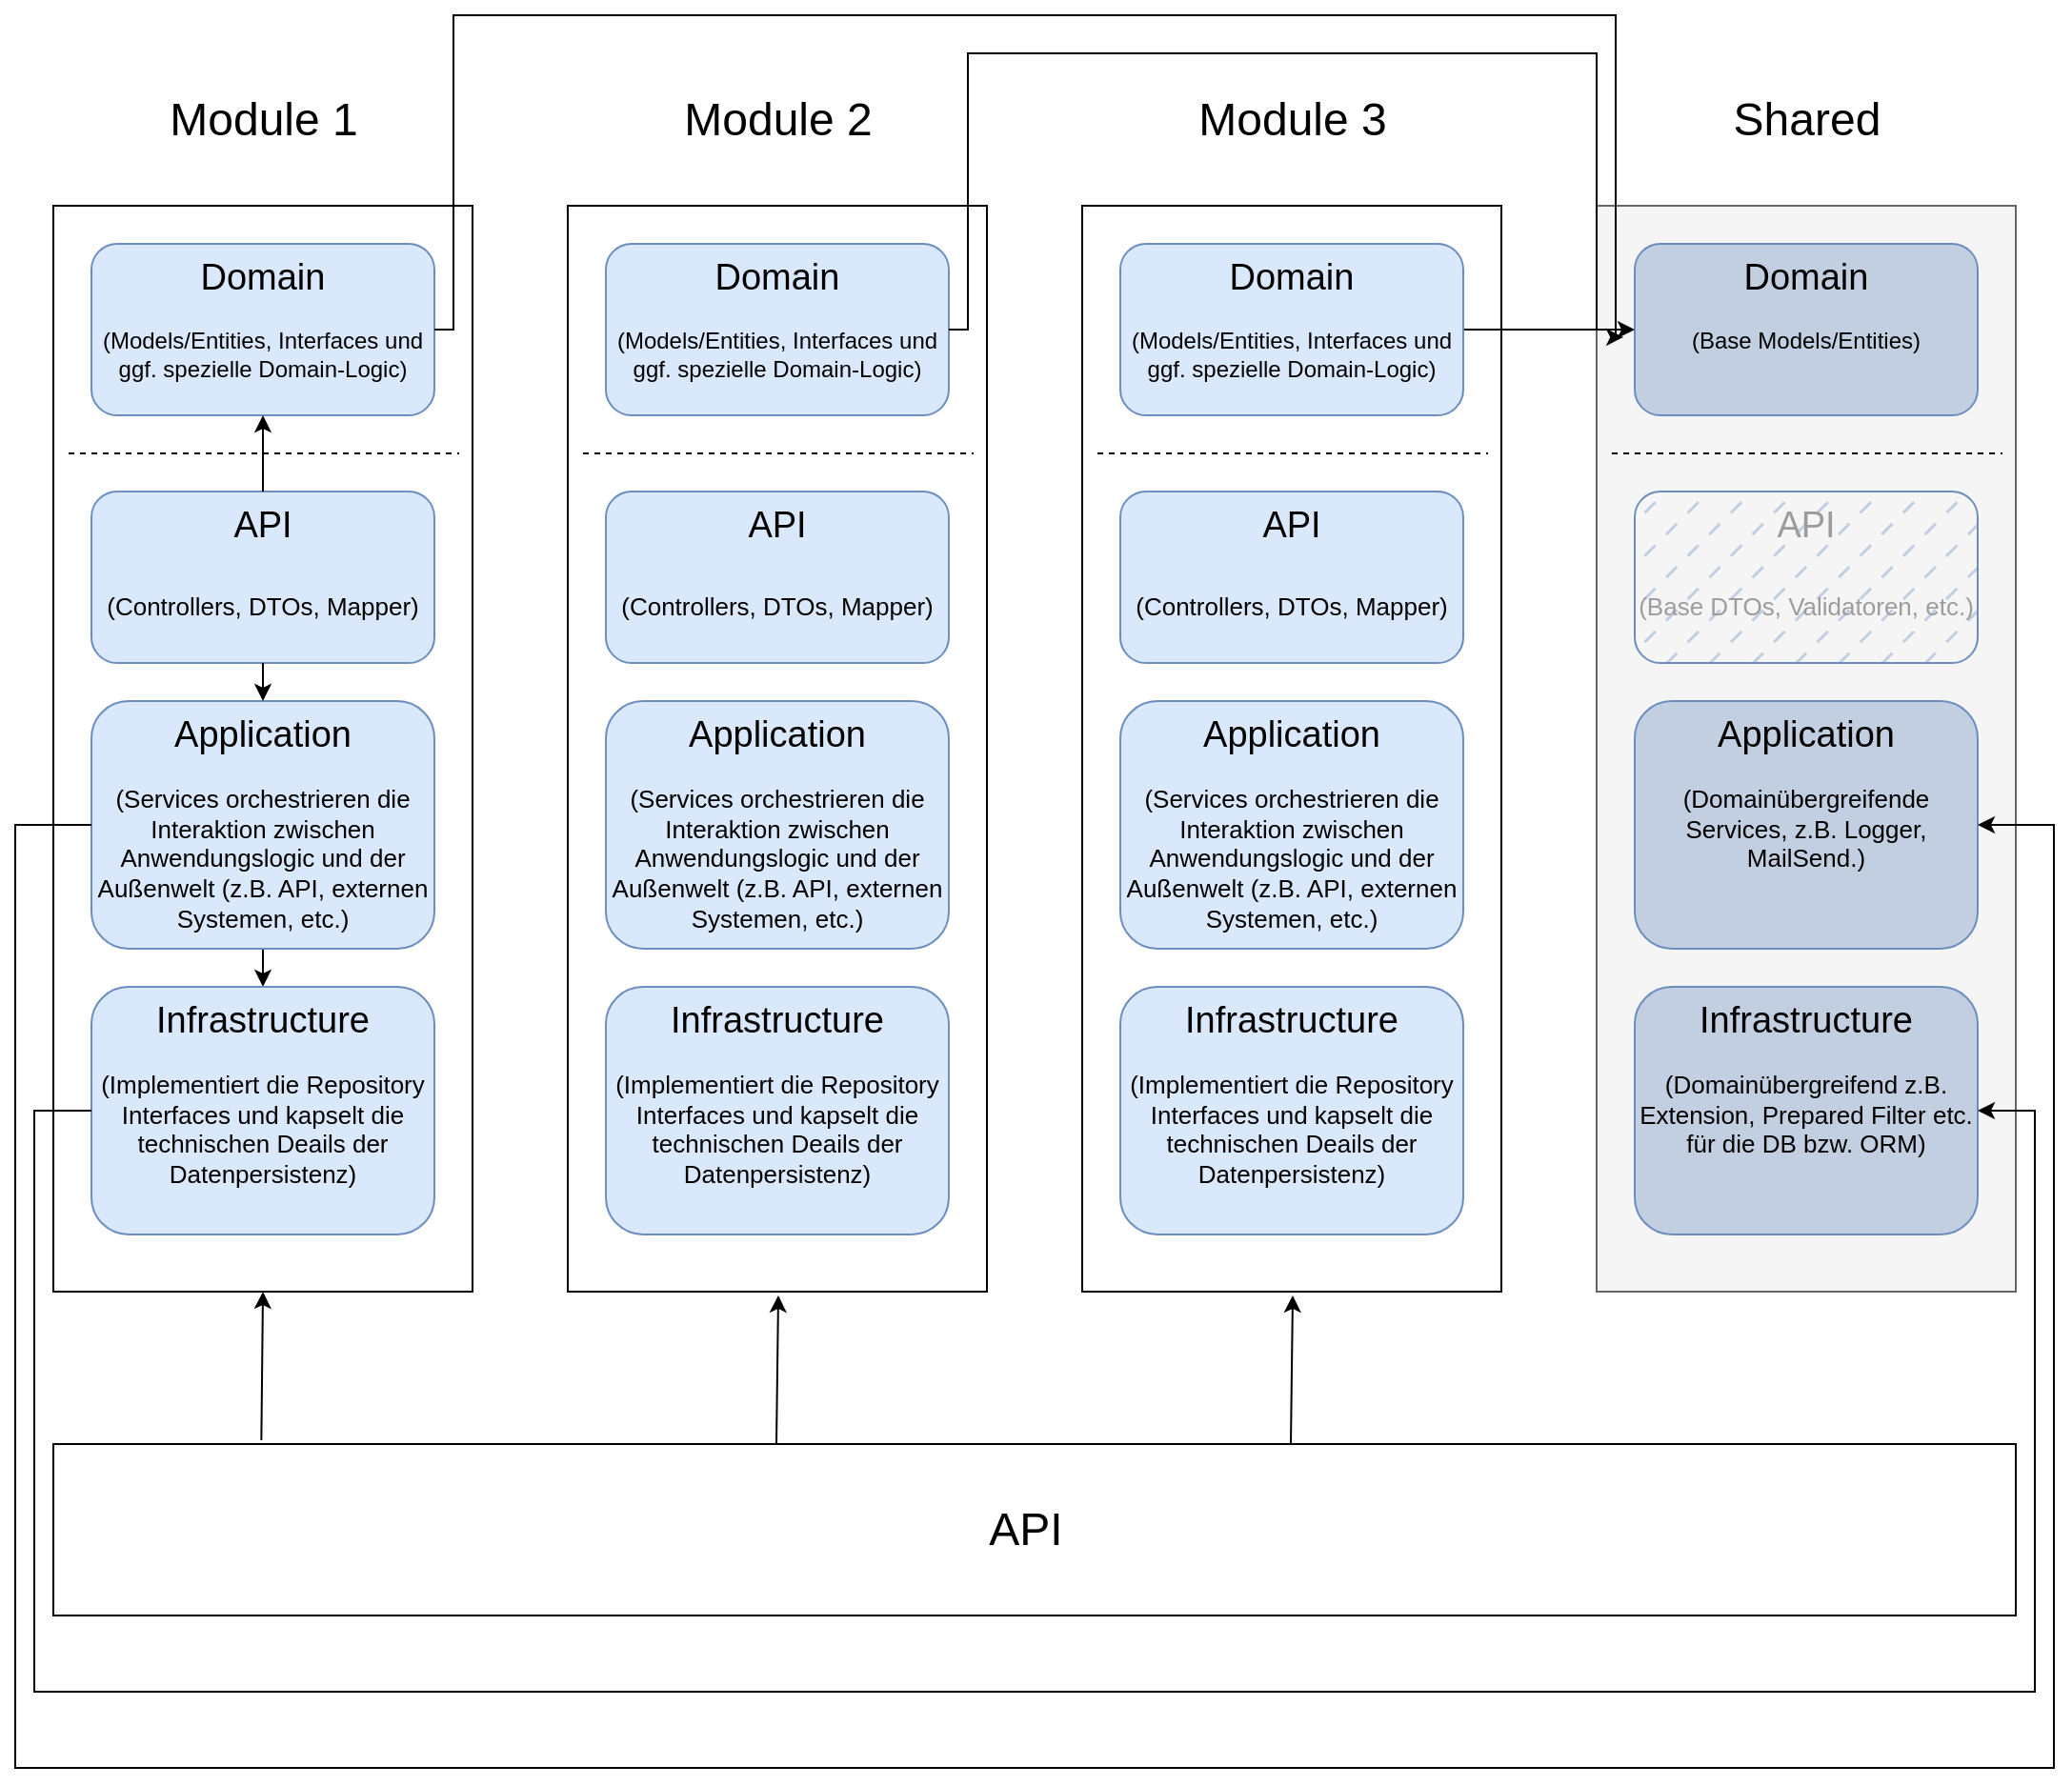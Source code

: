 <mxfile version="24.0.0" type="github">
  <diagram name="Seite-1" id="oA0uFsG8F0oeCvA24OTS">
    <mxGraphModel dx="2074" dy="1152" grid="1" gridSize="10" guides="1" tooltips="1" connect="1" arrows="1" fold="1" page="1" pageScale="1" pageWidth="827" pageHeight="1169" math="0" shadow="0">
      <root>
        <mxCell id="0" />
        <mxCell id="1" parent="0" />
        <mxCell id="f6ASXo8YguqLjbl2BDN5-1" value="" style="rounded=0;whiteSpace=wrap;html=1;" vertex="1" parent="1">
          <mxGeometry x="40" y="770" width="1030" height="90" as="geometry" />
        </mxCell>
        <mxCell id="f6ASXo8YguqLjbl2BDN5-2" value="" style="group" vertex="1" connectable="0" parent="1">
          <mxGeometry x="40" y="60" width="220" height="630" as="geometry" />
        </mxCell>
        <mxCell id="f6ASXo8YguqLjbl2BDN5-3" value="" style="rounded=0;whiteSpace=wrap;html=1;" vertex="1" parent="f6ASXo8YguqLjbl2BDN5-2">
          <mxGeometry y="60" width="220" height="570" as="geometry" />
        </mxCell>
        <mxCell id="f6ASXo8YguqLjbl2BDN5-4" value="&lt;font style=&quot;font-size: 19px;&quot;&gt;Domain&lt;/font&gt;&lt;div&gt;&lt;br&gt;&lt;/div&gt;&lt;div&gt;(Models/Entities, Interfaces und ggf. spezielle Domain-Logic)&lt;/div&gt;" style="rounded=1;whiteSpace=wrap;html=1;fillColor=#dae8fc;strokeColor=#6c8ebf;verticalAlign=top;labelPosition=center;verticalLabelPosition=middle;align=center;" vertex="1" parent="f6ASXo8YguqLjbl2BDN5-2">
          <mxGeometry x="20" y="80" width="180" height="90" as="geometry" />
        </mxCell>
        <mxCell id="f6ASXo8YguqLjbl2BDN5-5" value="Module 1" style="text;html=1;align=center;verticalAlign=middle;whiteSpace=wrap;rounded=0;fontSize=24;" vertex="1" parent="f6ASXo8YguqLjbl2BDN5-2">
          <mxGeometry x="52.5" width="115" height="30" as="geometry" />
        </mxCell>
        <mxCell id="f6ASXo8YguqLjbl2BDN5-6" value="&lt;span style=&quot;font-size: 19px;&quot;&gt;API&lt;/span&gt;&lt;div&gt;&lt;span style=&quot;font-size: 19px;&quot;&gt;&lt;br&gt;&lt;/span&gt;&lt;/div&gt;&lt;div&gt;&lt;font style=&quot;font-size: 13px;&quot;&gt;(Controllers, DTOs, Mapper)&lt;/font&gt;&lt;/div&gt;" style="rounded=1;whiteSpace=wrap;html=1;fillColor=#dae8fc;strokeColor=#6c8ebf;verticalAlign=top;labelPosition=center;verticalLabelPosition=middle;align=center;" vertex="1" parent="f6ASXo8YguqLjbl2BDN5-2">
          <mxGeometry x="20" y="210" width="180" height="90" as="geometry" />
        </mxCell>
        <mxCell id="f6ASXo8YguqLjbl2BDN5-7" value="" style="endArrow=none;dashed=1;html=1;rounded=0;" edge="1" parent="f6ASXo8YguqLjbl2BDN5-2">
          <mxGeometry width="50" height="50" relative="1" as="geometry">
            <mxPoint x="8" y="190" as="sourcePoint" />
            <mxPoint x="213" y="190" as="targetPoint" />
          </mxGeometry>
        </mxCell>
        <mxCell id="f6ASXo8YguqLjbl2BDN5-8" style="edgeStyle=orthogonalEdgeStyle;rounded=0;orthogonalLoop=1;jettySize=auto;html=1;exitX=0.5;exitY=1;exitDx=0;exitDy=0;entryX=0.5;entryY=0;entryDx=0;entryDy=0;" edge="1" parent="f6ASXo8YguqLjbl2BDN5-2" source="f6ASXo8YguqLjbl2BDN5-9" target="f6ASXo8YguqLjbl2BDN5-10">
          <mxGeometry relative="1" as="geometry" />
        </mxCell>
        <mxCell id="f6ASXo8YguqLjbl2BDN5-9" value="&lt;span style=&quot;font-size: 19px;&quot;&gt;Application&lt;/span&gt;&lt;br&gt;&lt;div&gt;&lt;br&gt;&lt;/div&gt;&lt;div&gt;&lt;font style=&quot;font-size: 13px;&quot;&gt;(Services orchestrieren die Interaktion zwischen Anwendungslogic und der Außenwelt (z.B. API, externen Systemen, etc.)&lt;/font&gt;&lt;/div&gt;" style="rounded=1;whiteSpace=wrap;html=1;fillColor=#dae8fc;strokeColor=#6c8ebf;verticalAlign=top;labelPosition=center;verticalLabelPosition=middle;align=center;" vertex="1" parent="f6ASXo8YguqLjbl2BDN5-2">
          <mxGeometry x="20" y="320" width="180" height="130" as="geometry" />
        </mxCell>
        <mxCell id="f6ASXo8YguqLjbl2BDN5-10" value="&lt;span style=&quot;font-size: 19px;&quot;&gt;Infrastructure&lt;/span&gt;&lt;br&gt;&lt;div&gt;&lt;br&gt;&lt;/div&gt;&lt;div&gt;&lt;font style=&quot;font-size: 13px;&quot;&gt;(Implementiert die Repository Interfaces und kapselt die technischen Deails der Datenpersistenz)&lt;/font&gt;&lt;/div&gt;" style="rounded=1;whiteSpace=wrap;html=1;fillColor=#dae8fc;strokeColor=#6c8ebf;verticalAlign=top;labelPosition=center;verticalLabelPosition=middle;align=center;" vertex="1" parent="f6ASXo8YguqLjbl2BDN5-2">
          <mxGeometry x="20" y="470" width="180" height="130" as="geometry" />
        </mxCell>
        <mxCell id="f6ASXo8YguqLjbl2BDN5-11" value="" style="endArrow=classic;html=1;rounded=0;exitX=0.5;exitY=0;exitDx=0;exitDy=0;" edge="1" parent="f6ASXo8YguqLjbl2BDN5-2" source="f6ASXo8YguqLjbl2BDN5-6">
          <mxGeometry width="50" height="50" relative="1" as="geometry">
            <mxPoint x="430" y="490" as="sourcePoint" />
            <mxPoint x="110" y="170" as="targetPoint" />
          </mxGeometry>
        </mxCell>
        <mxCell id="f6ASXo8YguqLjbl2BDN5-12" value="" style="endArrow=classic;html=1;rounded=0;exitX=0.5;exitY=1;exitDx=0;exitDy=0;entryX=0.5;entryY=0;entryDx=0;entryDy=0;" edge="1" parent="f6ASXo8YguqLjbl2BDN5-2" source="f6ASXo8YguqLjbl2BDN5-6" target="f6ASXo8YguqLjbl2BDN5-9">
          <mxGeometry width="50" height="50" relative="1" as="geometry">
            <mxPoint x="430" y="490" as="sourcePoint" />
            <mxPoint x="480" y="440" as="targetPoint" />
          </mxGeometry>
        </mxCell>
        <mxCell id="f6ASXo8YguqLjbl2BDN5-13" value="" style="group" vertex="1" connectable="0" parent="1">
          <mxGeometry x="310" y="60" width="220" height="630" as="geometry" />
        </mxCell>
        <mxCell id="f6ASXo8YguqLjbl2BDN5-14" value="" style="rounded=0;whiteSpace=wrap;html=1;" vertex="1" parent="f6ASXo8YguqLjbl2BDN5-13">
          <mxGeometry y="60" width="220" height="570" as="geometry" />
        </mxCell>
        <mxCell id="f6ASXo8YguqLjbl2BDN5-15" value="&lt;font style=&quot;font-size: 19px;&quot;&gt;Domain&lt;/font&gt;&lt;div&gt;&lt;br&gt;&lt;/div&gt;&lt;div&gt;(Models/Entities, Interfaces und ggf. spezielle Domain-Logic)&lt;/div&gt;" style="rounded=1;whiteSpace=wrap;html=1;fillColor=#dae8fc;strokeColor=#6c8ebf;verticalAlign=top;labelPosition=center;verticalLabelPosition=middle;align=center;" vertex="1" parent="f6ASXo8YguqLjbl2BDN5-13">
          <mxGeometry x="20" y="80" width="180" height="90" as="geometry" />
        </mxCell>
        <mxCell id="f6ASXo8YguqLjbl2BDN5-16" value="Module 2" style="text;html=1;align=center;verticalAlign=middle;whiteSpace=wrap;rounded=0;fontSize=24;" vertex="1" parent="f6ASXo8YguqLjbl2BDN5-13">
          <mxGeometry x="52.5" width="115" height="30" as="geometry" />
        </mxCell>
        <mxCell id="f6ASXo8YguqLjbl2BDN5-17" value="&lt;span style=&quot;font-size: 19px;&quot;&gt;API&lt;/span&gt;&lt;div&gt;&lt;span style=&quot;font-size: 19px;&quot;&gt;&lt;br&gt;&lt;/span&gt;&lt;/div&gt;&lt;div&gt;&lt;font style=&quot;font-size: 13px;&quot;&gt;(Controllers, DTOs, Mapper)&lt;/font&gt;&lt;/div&gt;" style="rounded=1;whiteSpace=wrap;html=1;fillColor=#dae8fc;strokeColor=#6c8ebf;verticalAlign=top;labelPosition=center;verticalLabelPosition=middle;align=center;" vertex="1" parent="f6ASXo8YguqLjbl2BDN5-13">
          <mxGeometry x="20" y="210" width="180" height="90" as="geometry" />
        </mxCell>
        <mxCell id="f6ASXo8YguqLjbl2BDN5-18" value="" style="endArrow=none;dashed=1;html=1;rounded=0;" edge="1" parent="f6ASXo8YguqLjbl2BDN5-13">
          <mxGeometry width="50" height="50" relative="1" as="geometry">
            <mxPoint x="8" y="190" as="sourcePoint" />
            <mxPoint x="213" y="190" as="targetPoint" />
          </mxGeometry>
        </mxCell>
        <mxCell id="f6ASXo8YguqLjbl2BDN5-19" value="&lt;span style=&quot;font-size: 19px;&quot;&gt;Application&lt;/span&gt;&lt;br&gt;&lt;div&gt;&lt;br&gt;&lt;/div&gt;&lt;div&gt;&lt;font style=&quot;font-size: 13px;&quot;&gt;(Services orchestrieren die Interaktion zwischen Anwendungslogic und der Außenwelt (z.B. API, externen Systemen, etc.)&lt;/font&gt;&lt;/div&gt;" style="rounded=1;whiteSpace=wrap;html=1;fillColor=#dae8fc;strokeColor=#6c8ebf;verticalAlign=top;labelPosition=center;verticalLabelPosition=middle;align=center;" vertex="1" parent="f6ASXo8YguqLjbl2BDN5-13">
          <mxGeometry x="20" y="320" width="180" height="130" as="geometry" />
        </mxCell>
        <mxCell id="f6ASXo8YguqLjbl2BDN5-20" value="&lt;span style=&quot;font-size: 19px;&quot;&gt;Infrastructure&lt;/span&gt;&lt;br&gt;&lt;div&gt;&lt;br&gt;&lt;/div&gt;&lt;div&gt;&lt;font style=&quot;font-size: 13px;&quot;&gt;(Implementiert die Repository Interfaces und kapselt die technischen Deails der Datenpersistenz)&lt;/font&gt;&lt;/div&gt;" style="rounded=1;whiteSpace=wrap;html=1;fillColor=#dae8fc;strokeColor=#6c8ebf;verticalAlign=top;labelPosition=center;verticalLabelPosition=middle;align=center;" vertex="1" parent="f6ASXo8YguqLjbl2BDN5-13">
          <mxGeometry x="20" y="470" width="180" height="130" as="geometry" />
        </mxCell>
        <mxCell id="f6ASXo8YguqLjbl2BDN5-21" value="" style="group" vertex="1" connectable="0" parent="1">
          <mxGeometry x="580" y="60" width="220" height="630" as="geometry" />
        </mxCell>
        <mxCell id="f6ASXo8YguqLjbl2BDN5-22" value="" style="rounded=0;whiteSpace=wrap;html=1;" vertex="1" parent="f6ASXo8YguqLjbl2BDN5-21">
          <mxGeometry y="60" width="220" height="570" as="geometry" />
        </mxCell>
        <mxCell id="f6ASXo8YguqLjbl2BDN5-23" style="edgeStyle=orthogonalEdgeStyle;rounded=0;orthogonalLoop=1;jettySize=auto;html=1;exitX=1;exitY=0.5;exitDx=0;exitDy=0;" edge="1" parent="f6ASXo8YguqLjbl2BDN5-21" source="f6ASXo8YguqLjbl2BDN5-24">
          <mxGeometry relative="1" as="geometry">
            <mxPoint x="290" y="125" as="targetPoint" />
          </mxGeometry>
        </mxCell>
        <mxCell id="f6ASXo8YguqLjbl2BDN5-24" value="&lt;font style=&quot;font-size: 19px;&quot;&gt;Domain&lt;/font&gt;&lt;div&gt;&lt;br&gt;&lt;/div&gt;&lt;div&gt;(Models/Entities, Interfaces und ggf. spezielle Domain-Logic)&lt;/div&gt;" style="rounded=1;whiteSpace=wrap;html=1;fillColor=#dae8fc;strokeColor=#6c8ebf;verticalAlign=top;labelPosition=center;verticalLabelPosition=middle;align=center;" vertex="1" parent="f6ASXo8YguqLjbl2BDN5-21">
          <mxGeometry x="20" y="80" width="180" height="90" as="geometry" />
        </mxCell>
        <mxCell id="f6ASXo8YguqLjbl2BDN5-25" value="Module 3" style="text;html=1;align=center;verticalAlign=middle;whiteSpace=wrap;rounded=0;fontSize=24;" vertex="1" parent="f6ASXo8YguqLjbl2BDN5-21">
          <mxGeometry x="52.5" width="115" height="30" as="geometry" />
        </mxCell>
        <mxCell id="f6ASXo8YguqLjbl2BDN5-26" value="&lt;span style=&quot;font-size: 19px;&quot;&gt;API&lt;/span&gt;&lt;div&gt;&lt;span style=&quot;font-size: 19px;&quot;&gt;&lt;br&gt;&lt;/span&gt;&lt;/div&gt;&lt;div&gt;&lt;font style=&quot;font-size: 13px;&quot;&gt;(Controllers, DTOs, Mapper)&lt;/font&gt;&lt;/div&gt;" style="rounded=1;whiteSpace=wrap;html=1;fillColor=#dae8fc;strokeColor=#6c8ebf;verticalAlign=top;labelPosition=center;verticalLabelPosition=middle;align=center;" vertex="1" parent="f6ASXo8YguqLjbl2BDN5-21">
          <mxGeometry x="20" y="210" width="180" height="90" as="geometry" />
        </mxCell>
        <mxCell id="f6ASXo8YguqLjbl2BDN5-27" value="" style="endArrow=none;dashed=1;html=1;rounded=0;" edge="1" parent="f6ASXo8YguqLjbl2BDN5-21">
          <mxGeometry width="50" height="50" relative="1" as="geometry">
            <mxPoint x="8" y="190" as="sourcePoint" />
            <mxPoint x="213" y="190" as="targetPoint" />
          </mxGeometry>
        </mxCell>
        <mxCell id="f6ASXo8YguqLjbl2BDN5-28" value="&lt;span style=&quot;font-size: 19px;&quot;&gt;Application&lt;/span&gt;&lt;br&gt;&lt;div&gt;&lt;br&gt;&lt;/div&gt;&lt;div&gt;&lt;font style=&quot;font-size: 13px;&quot;&gt;(Services orchestrieren die Interaktion zwischen Anwendungslogic und der Außenwelt (z.B. API, externen Systemen, etc.)&lt;/font&gt;&lt;/div&gt;" style="rounded=1;whiteSpace=wrap;html=1;fillColor=#dae8fc;strokeColor=#6c8ebf;verticalAlign=top;labelPosition=center;verticalLabelPosition=middle;align=center;" vertex="1" parent="f6ASXo8YguqLjbl2BDN5-21">
          <mxGeometry x="20" y="320" width="180" height="130" as="geometry" />
        </mxCell>
        <mxCell id="f6ASXo8YguqLjbl2BDN5-29" value="&lt;span style=&quot;font-size: 19px;&quot;&gt;Infrastructure&lt;/span&gt;&lt;br&gt;&lt;div&gt;&lt;br&gt;&lt;/div&gt;&lt;div&gt;&lt;font style=&quot;font-size: 13px;&quot;&gt;(Implementiert die Repository Interfaces und kapselt die technischen Deails der Datenpersistenz)&lt;/font&gt;&lt;/div&gt;" style="rounded=1;whiteSpace=wrap;html=1;fillColor=#dae8fc;strokeColor=#6c8ebf;verticalAlign=top;labelPosition=center;verticalLabelPosition=middle;align=center;" vertex="1" parent="f6ASXo8YguqLjbl2BDN5-21">
          <mxGeometry x="20" y="470" width="180" height="130" as="geometry" />
        </mxCell>
        <mxCell id="f6ASXo8YguqLjbl2BDN5-30" value="" style="group;shadow=0;textShadow=0;fillColor=none;fillStyle=dots;" vertex="1" connectable="0" parent="1">
          <mxGeometry x="850" y="60" width="220" height="630" as="geometry" />
        </mxCell>
        <mxCell id="f6ASXo8YguqLjbl2BDN5-31" value="" style="rounded=0;whiteSpace=wrap;html=1;fillColor=#f5f5f5;fontColor=#333333;strokeColor=#666666;" vertex="1" parent="f6ASXo8YguqLjbl2BDN5-30">
          <mxGeometry y="60" width="220" height="570" as="geometry" />
        </mxCell>
        <mxCell id="f6ASXo8YguqLjbl2BDN5-32" value="&lt;font style=&quot;font-size: 19px;&quot;&gt;Domain&lt;/font&gt;&lt;div&gt;&lt;br&gt;&lt;/div&gt;&lt;div&gt;(Base Models/Entities)&lt;/div&gt;" style="rounded=1;whiteSpace=wrap;html=1;fillColor=#C2CFE0;strokeColor=#6c8ebf;verticalAlign=top;labelPosition=center;verticalLabelPosition=middle;align=center;" vertex="1" parent="f6ASXo8YguqLjbl2BDN5-30">
          <mxGeometry x="20" y="80" width="180" height="90" as="geometry" />
        </mxCell>
        <mxCell id="f6ASXo8YguqLjbl2BDN5-33" value="Shared" style="text;html=1;align=center;verticalAlign=middle;whiteSpace=wrap;rounded=0;fontSize=24;" vertex="1" parent="f6ASXo8YguqLjbl2BDN5-30">
          <mxGeometry x="52.5" width="115" height="30" as="geometry" />
        </mxCell>
        <mxCell id="f6ASXo8YguqLjbl2BDN5-34" value="&lt;span style=&quot;font-size: 19px;&quot;&gt;API&lt;/span&gt;&lt;div&gt;&lt;span style=&quot;font-size: 19px;&quot;&gt;&lt;br&gt;&lt;/span&gt;&lt;/div&gt;&lt;div&gt;&lt;font style=&quot;font-size: 13px;&quot;&gt;(Base DTOs, Validatoren, etc.)&lt;/font&gt;&lt;/div&gt;" style="rounded=1;whiteSpace=wrap;html=1;fillColor=#C2CFE0;strokeColor=#6c8ebf;verticalAlign=top;labelPosition=center;verticalLabelPosition=middle;align=center;fillStyle=dashed;fontColor=#9C9C9C;" vertex="1" parent="f6ASXo8YguqLjbl2BDN5-30">
          <mxGeometry x="20" y="210" width="180" height="90" as="geometry" />
        </mxCell>
        <mxCell id="f6ASXo8YguqLjbl2BDN5-35" value="" style="endArrow=none;dashed=1;html=1;rounded=0;" edge="1" parent="f6ASXo8YguqLjbl2BDN5-30">
          <mxGeometry width="50" height="50" relative="1" as="geometry">
            <mxPoint x="8" y="190" as="sourcePoint" />
            <mxPoint x="213" y="190" as="targetPoint" />
          </mxGeometry>
        </mxCell>
        <mxCell id="f6ASXo8YguqLjbl2BDN5-36" value="&lt;span style=&quot;font-size: 19px;&quot;&gt;Application&lt;/span&gt;&lt;br&gt;&lt;div&gt;&lt;br&gt;&lt;/div&gt;&lt;div&gt;&lt;font style=&quot;font-size: 13px;&quot;&gt;(Domainübergreifende Services, z.B. Logger, MailSend.)&lt;/font&gt;&lt;/div&gt;" style="rounded=1;whiteSpace=wrap;html=1;fillColor=#C2CFE0;strokeColor=#6c8ebf;verticalAlign=top;labelPosition=center;verticalLabelPosition=middle;align=center;" vertex="1" parent="f6ASXo8YguqLjbl2BDN5-30">
          <mxGeometry x="20" y="320" width="180" height="130" as="geometry" />
        </mxCell>
        <mxCell id="f6ASXo8YguqLjbl2BDN5-37" value="&lt;span style=&quot;font-size: 19px;&quot;&gt;Infrastructure&lt;/span&gt;&lt;br&gt;&lt;div&gt;&lt;br&gt;&lt;/div&gt;&lt;div&gt;&lt;font style=&quot;font-size: 13px;&quot;&gt;(Domainübergreifend z.B. Extension, Prepared Filter etc. für die DB bzw. ORM)&lt;/font&gt;&lt;/div&gt;" style="rounded=1;whiteSpace=wrap;html=1;fillColor=#C2CFE0;strokeColor=#6c8ebf;verticalAlign=top;labelPosition=center;verticalLabelPosition=middle;align=center;" vertex="1" parent="f6ASXo8YguqLjbl2BDN5-30">
          <mxGeometry x="20" y="470" width="180" height="130" as="geometry" />
        </mxCell>
        <mxCell id="f6ASXo8YguqLjbl2BDN5-38" value="API" style="text;html=1;align=center;verticalAlign=middle;whiteSpace=wrap;rounded=0;fontSize=24;fontColor=default;" vertex="1" parent="1">
          <mxGeometry x="493" y="800" width="115" height="30" as="geometry" />
        </mxCell>
        <mxCell id="f6ASXo8YguqLjbl2BDN5-39" value="" style="endArrow=classic;html=1;rounded=0;entryX=0.5;entryY=1;entryDx=0;entryDy=0;exitX=0.106;exitY=-0.022;exitDx=0;exitDy=0;exitPerimeter=0;" edge="1" parent="1" source="f6ASXo8YguqLjbl2BDN5-1" target="f6ASXo8YguqLjbl2BDN5-3">
          <mxGeometry width="50" height="50" relative="1" as="geometry">
            <mxPoint x="520" y="590" as="sourcePoint" />
            <mxPoint x="570" y="540" as="targetPoint" />
          </mxGeometry>
        </mxCell>
        <mxCell id="f6ASXo8YguqLjbl2BDN5-40" value="" style="endArrow=classic;html=1;rounded=0;entryX=0.5;entryY=1;entryDx=0;entryDy=0;exitX=0.106;exitY=-0.022;exitDx=0;exitDy=0;exitPerimeter=0;" edge="1" parent="1">
          <mxGeometry width="50" height="50" relative="1" as="geometry">
            <mxPoint x="419.5" y="770" as="sourcePoint" />
            <mxPoint x="420.5" y="692" as="targetPoint" />
          </mxGeometry>
        </mxCell>
        <mxCell id="f6ASXo8YguqLjbl2BDN5-41" value="" style="endArrow=classic;html=1;rounded=0;entryX=0.5;entryY=1;entryDx=0;entryDy=0;exitX=0.106;exitY=-0.022;exitDx=0;exitDy=0;exitPerimeter=0;" edge="1" parent="1">
          <mxGeometry width="50" height="50" relative="1" as="geometry">
            <mxPoint x="689.5" y="770" as="sourcePoint" />
            <mxPoint x="690.5" y="692" as="targetPoint" />
          </mxGeometry>
        </mxCell>
        <mxCell id="f6ASXo8YguqLjbl2BDN5-42" style="edgeStyle=orthogonalEdgeStyle;rounded=0;orthogonalLoop=1;jettySize=auto;html=1;exitX=1;exitY=0.5;exitDx=0;exitDy=0;entryX=-0.033;entryY=0.544;entryDx=0;entryDy=0;entryPerimeter=0;" edge="1" parent="1" source="f6ASXo8YguqLjbl2BDN5-4" target="f6ASXo8YguqLjbl2BDN5-32">
          <mxGeometry relative="1" as="geometry">
            <Array as="points">
              <mxPoint x="250" y="185" />
              <mxPoint x="250" y="20" />
              <mxPoint x="860" y="20" />
              <mxPoint x="860" y="189" />
            </Array>
          </mxGeometry>
        </mxCell>
        <mxCell id="f6ASXo8YguqLjbl2BDN5-43" style="edgeStyle=orthogonalEdgeStyle;rounded=0;orthogonalLoop=1;jettySize=auto;html=1;exitX=1;exitY=0.5;exitDx=0;exitDy=0;entryX=0;entryY=0.5;entryDx=0;entryDy=0;" edge="1" parent="1" source="f6ASXo8YguqLjbl2BDN5-15" target="f6ASXo8YguqLjbl2BDN5-32">
          <mxGeometry relative="1" as="geometry">
            <Array as="points">
              <mxPoint x="520" y="185" />
              <mxPoint x="520" y="40" />
              <mxPoint x="850" y="40" />
              <mxPoint x="850" y="185" />
            </Array>
          </mxGeometry>
        </mxCell>
        <mxCell id="f6ASXo8YguqLjbl2BDN5-44" value="" style="endArrow=classic;html=1;rounded=0;exitX=0;exitY=0.5;exitDx=0;exitDy=0;entryX=1;entryY=0.5;entryDx=0;entryDy=0;" edge="1" parent="1" source="f6ASXo8YguqLjbl2BDN5-9" target="f6ASXo8YguqLjbl2BDN5-36">
          <mxGeometry width="50" height="50" relative="1" as="geometry">
            <mxPoint x="470" y="550" as="sourcePoint" />
            <mxPoint x="520" y="500" as="targetPoint" />
            <Array as="points">
              <mxPoint x="20" y="445" />
              <mxPoint x="20" y="940" />
              <mxPoint x="560" y="940" />
              <mxPoint x="1090" y="940" />
              <mxPoint x="1090" y="445" />
            </Array>
          </mxGeometry>
        </mxCell>
        <mxCell id="f6ASXo8YguqLjbl2BDN5-45" value="" style="endArrow=classic;html=1;rounded=0;exitX=0;exitY=0.5;exitDx=0;exitDy=0;entryX=1;entryY=0.5;entryDx=0;entryDy=0;" edge="1" parent="1" source="f6ASXo8YguqLjbl2BDN5-10" target="f6ASXo8YguqLjbl2BDN5-37">
          <mxGeometry width="50" height="50" relative="1" as="geometry">
            <mxPoint x="470" y="550" as="sourcePoint" />
            <mxPoint x="520" y="500" as="targetPoint" />
            <Array as="points">
              <mxPoint x="30" y="595" />
              <mxPoint x="30" y="900" />
              <mxPoint x="560" y="900" />
              <mxPoint x="1080" y="900" />
              <mxPoint x="1080" y="595" />
            </Array>
          </mxGeometry>
        </mxCell>
      </root>
    </mxGraphModel>
  </diagram>
</mxfile>

